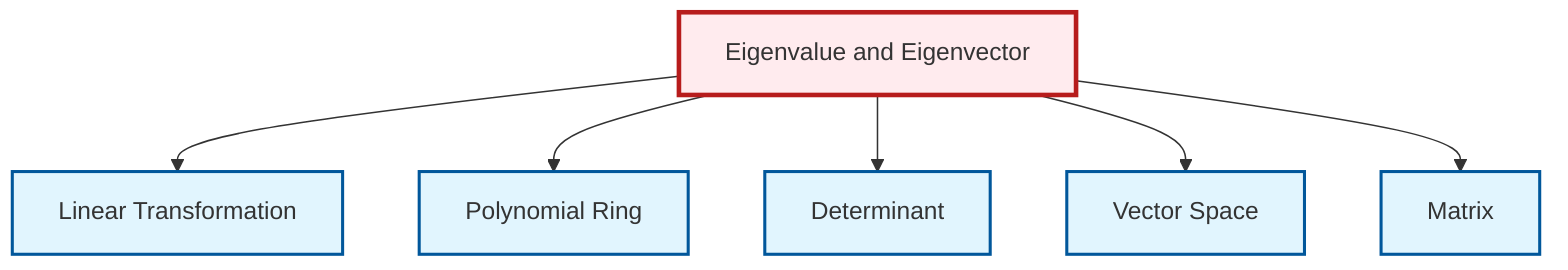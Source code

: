graph TD
    classDef definition fill:#e1f5fe,stroke:#01579b,stroke-width:2px
    classDef theorem fill:#f3e5f5,stroke:#4a148c,stroke-width:2px
    classDef axiom fill:#fff3e0,stroke:#e65100,stroke-width:2px
    classDef example fill:#e8f5e9,stroke:#1b5e20,stroke-width:2px
    classDef current fill:#ffebee,stroke:#b71c1c,stroke-width:3px
    def-polynomial-ring["Polynomial Ring"]:::definition
    def-matrix["Matrix"]:::definition
    def-vector-space["Vector Space"]:::definition
    def-eigenvalue-eigenvector["Eigenvalue and Eigenvector"]:::definition
    def-linear-transformation["Linear Transformation"]:::definition
    def-determinant["Determinant"]:::definition
    def-eigenvalue-eigenvector --> def-linear-transformation
    def-eigenvalue-eigenvector --> def-polynomial-ring
    def-eigenvalue-eigenvector --> def-determinant
    def-eigenvalue-eigenvector --> def-vector-space
    def-eigenvalue-eigenvector --> def-matrix
    class def-eigenvalue-eigenvector current